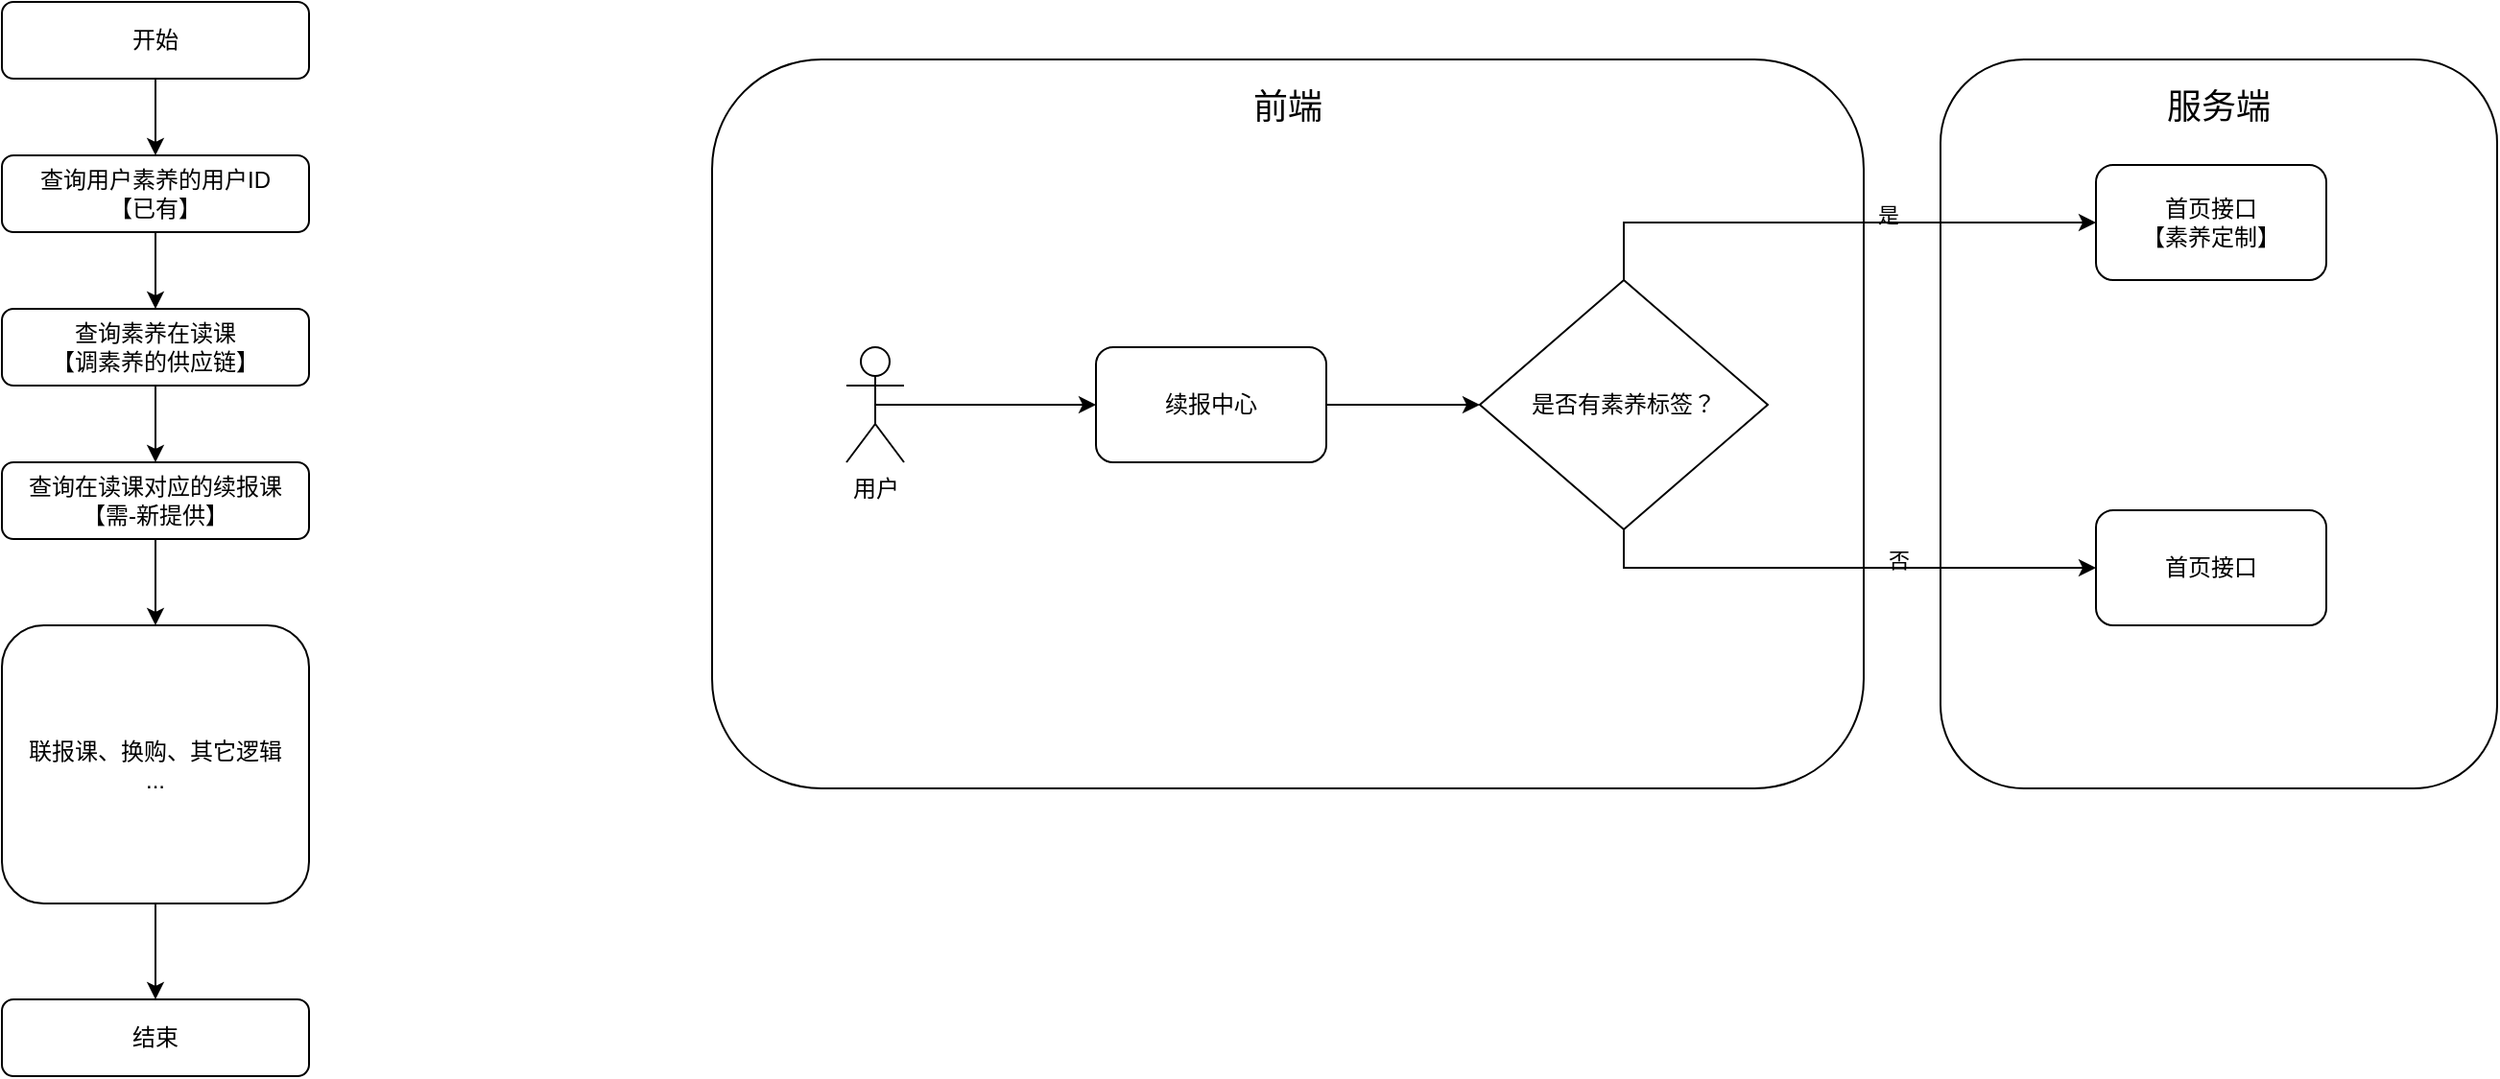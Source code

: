 <mxfile version="26.1.1">
  <diagram name="第 1 页" id="q1tvJXlYlXFpctMhTwmR">
    <mxGraphModel dx="1026" dy="589" grid="1" gridSize="10" guides="1" tooltips="1" connect="1" arrows="1" fold="1" page="1" pageScale="1" pageWidth="4800" pageHeight="4800" math="0" shadow="0">
      <root>
        <mxCell id="0" />
        <mxCell id="1" parent="0" />
        <mxCell id="w9khWlyOOLM3TBVSgfRv-37" value="" style="rounded=1;whiteSpace=wrap;html=1;labelBackgroundColor=none;" parent="1" vertex="1">
          <mxGeometry x="1520" y="140" width="290" height="380" as="geometry" />
        </mxCell>
        <mxCell id="w9khWlyOOLM3TBVSgfRv-36" value="" style="rounded=1;whiteSpace=wrap;html=1;labelBackgroundColor=none;" parent="1" vertex="1">
          <mxGeometry x="880" y="140" width="600" height="380" as="geometry" />
        </mxCell>
        <mxCell id="w9khWlyOOLM3TBVSgfRv-10" style="edgeStyle=orthogonalEdgeStyle;rounded=0;orthogonalLoop=1;jettySize=auto;html=1;exitX=0.5;exitY=1;exitDx=0;exitDy=0;entryX=0.5;entryY=0;entryDx=0;entryDy=0;labelBackgroundColor=none;fontColor=default;" parent="1" source="w9khWlyOOLM3TBVSgfRv-1" target="w9khWlyOOLM3TBVSgfRv-3" edge="1">
          <mxGeometry relative="1" as="geometry" />
        </mxCell>
        <mxCell id="w9khWlyOOLM3TBVSgfRv-1" value="开始" style="rounded=1;whiteSpace=wrap;html=1;labelBackgroundColor=none;" parent="1" vertex="1">
          <mxGeometry x="510" y="110" width="160" height="40" as="geometry" />
        </mxCell>
        <mxCell id="w9khWlyOOLM3TBVSgfRv-11" style="edgeStyle=orthogonalEdgeStyle;rounded=0;orthogonalLoop=1;jettySize=auto;html=1;exitX=0.5;exitY=1;exitDx=0;exitDy=0;labelBackgroundColor=none;fontColor=default;" parent="1" source="w9khWlyOOLM3TBVSgfRv-3" target="w9khWlyOOLM3TBVSgfRv-4" edge="1">
          <mxGeometry relative="1" as="geometry" />
        </mxCell>
        <mxCell id="w9khWlyOOLM3TBVSgfRv-3" value="查询用户素养的用户ID&lt;div&gt;【已有】&lt;/div&gt;" style="rounded=1;whiteSpace=wrap;html=1;labelBackgroundColor=none;" parent="1" vertex="1">
          <mxGeometry x="510" y="190" width="160" height="40" as="geometry" />
        </mxCell>
        <mxCell id="w9khWlyOOLM3TBVSgfRv-12" style="edgeStyle=orthogonalEdgeStyle;rounded=0;orthogonalLoop=1;jettySize=auto;html=1;exitX=0.5;exitY=1;exitDx=0;exitDy=0;labelBackgroundColor=none;fontColor=default;" parent="1" source="w9khWlyOOLM3TBVSgfRv-4" target="w9khWlyOOLM3TBVSgfRv-5" edge="1">
          <mxGeometry relative="1" as="geometry" />
        </mxCell>
        <mxCell id="w9khWlyOOLM3TBVSgfRv-4" value="查询素养在读课&lt;div&gt;【调素养的供应链】&lt;/div&gt;" style="rounded=1;whiteSpace=wrap;html=1;labelBackgroundColor=none;" parent="1" vertex="1">
          <mxGeometry x="510" y="270" width="160" height="40" as="geometry" />
        </mxCell>
        <mxCell id="w9khWlyOOLM3TBVSgfRv-13" style="edgeStyle=orthogonalEdgeStyle;rounded=0;orthogonalLoop=1;jettySize=auto;html=1;exitX=0.5;exitY=1;exitDx=0;exitDy=0;entryX=0.5;entryY=0;entryDx=0;entryDy=0;labelBackgroundColor=none;fontColor=default;" parent="1" source="w9khWlyOOLM3TBVSgfRv-5" target="w9khWlyOOLM3TBVSgfRv-6" edge="1">
          <mxGeometry relative="1" as="geometry" />
        </mxCell>
        <mxCell id="w9khWlyOOLM3TBVSgfRv-5" value="查询在读课对应的续报课&lt;br&gt;&lt;div&gt;【需-新提供】&lt;/div&gt;" style="rounded=1;whiteSpace=wrap;html=1;labelBackgroundColor=none;" parent="1" vertex="1">
          <mxGeometry x="510" y="350" width="160" height="40" as="geometry" />
        </mxCell>
        <mxCell id="OPFLzNdVfd6PTA-_NSvT-1" style="edgeStyle=orthogonalEdgeStyle;rounded=0;orthogonalLoop=1;jettySize=auto;html=1;exitX=0.5;exitY=1;exitDx=0;exitDy=0;labelBackgroundColor=none;fontColor=default;" edge="1" parent="1" source="w9khWlyOOLM3TBVSgfRv-6" target="w9khWlyOOLM3TBVSgfRv-9">
          <mxGeometry relative="1" as="geometry" />
        </mxCell>
        <mxCell id="w9khWlyOOLM3TBVSgfRv-6" value="联报课、换购、其它逻辑&lt;div&gt;...&lt;/div&gt;" style="rounded=1;whiteSpace=wrap;html=1;labelBackgroundColor=none;" parent="1" vertex="1">
          <mxGeometry x="510" y="435" width="160" height="145" as="geometry" />
        </mxCell>
        <mxCell id="w9khWlyOOLM3TBVSgfRv-9" value="结束" style="rounded=1;whiteSpace=wrap;html=1;labelBackgroundColor=none;" parent="1" vertex="1">
          <mxGeometry x="510" y="630" width="160" height="40" as="geometry" />
        </mxCell>
        <mxCell id="w9khWlyOOLM3TBVSgfRv-27" style="edgeStyle=orthogonalEdgeStyle;rounded=0;orthogonalLoop=1;jettySize=auto;html=1;exitX=0.5;exitY=0.5;exitDx=0;exitDy=0;exitPerimeter=0;labelBackgroundColor=none;fontColor=default;" parent="1" source="w9khWlyOOLM3TBVSgfRv-22" target="w9khWlyOOLM3TBVSgfRv-26" edge="1">
          <mxGeometry relative="1" as="geometry" />
        </mxCell>
        <mxCell id="w9khWlyOOLM3TBVSgfRv-22" value="用户" style="shape=umlActor;verticalLabelPosition=bottom;verticalAlign=top;html=1;outlineConnect=0;labelBackgroundColor=none;" parent="1" vertex="1">
          <mxGeometry x="950" y="290" width="30" height="60" as="geometry" />
        </mxCell>
        <mxCell id="w9khWlyOOLM3TBVSgfRv-29" style="edgeStyle=orthogonalEdgeStyle;rounded=0;orthogonalLoop=1;jettySize=auto;html=1;exitX=1;exitY=0.5;exitDx=0;exitDy=0;labelBackgroundColor=none;fontColor=default;" parent="1" source="w9khWlyOOLM3TBVSgfRv-26" target="w9khWlyOOLM3TBVSgfRv-28" edge="1">
          <mxGeometry relative="1" as="geometry" />
        </mxCell>
        <mxCell id="w9khWlyOOLM3TBVSgfRv-26" value="续报中心" style="rounded=1;whiteSpace=wrap;html=1;labelBackgroundColor=none;" parent="1" vertex="1">
          <mxGeometry x="1080" y="290" width="120" height="60" as="geometry" />
        </mxCell>
        <mxCell id="w9khWlyOOLM3TBVSgfRv-32" style="edgeStyle=orthogonalEdgeStyle;rounded=0;orthogonalLoop=1;jettySize=auto;html=1;exitX=0.5;exitY=0;exitDx=0;exitDy=0;labelBackgroundColor=none;fontColor=default;" parent="1" source="w9khWlyOOLM3TBVSgfRv-28" target="w9khWlyOOLM3TBVSgfRv-30" edge="1">
          <mxGeometry relative="1" as="geometry" />
        </mxCell>
        <mxCell id="w9khWlyOOLM3TBVSgfRv-33" value="是&amp;nbsp;&lt;div&gt;&lt;br&gt;&lt;/div&gt;" style="edgeLabel;html=1;align=center;verticalAlign=middle;resizable=0;points=[];labelBackgroundColor=none;" parent="w9khWlyOOLM3TBVSgfRv-32" vertex="1" connectable="0">
          <mxGeometry x="0.221" y="-3" relative="1" as="geometry">
            <mxPoint as="offset" />
          </mxGeometry>
        </mxCell>
        <mxCell id="w9khWlyOOLM3TBVSgfRv-34" style="edgeStyle=orthogonalEdgeStyle;rounded=0;orthogonalLoop=1;jettySize=auto;html=1;exitX=0.5;exitY=1;exitDx=0;exitDy=0;entryX=0;entryY=0.5;entryDx=0;entryDy=0;labelBackgroundColor=none;fontColor=default;" parent="1" source="w9khWlyOOLM3TBVSgfRv-28" target="w9khWlyOOLM3TBVSgfRv-31" edge="1">
          <mxGeometry relative="1" as="geometry" />
        </mxCell>
        <mxCell id="w9khWlyOOLM3TBVSgfRv-35" value="否&lt;div&gt;&lt;br&gt;&lt;/div&gt;" style="edgeLabel;html=1;align=center;verticalAlign=middle;resizable=0;points=[];labelBackgroundColor=none;" parent="w9khWlyOOLM3TBVSgfRv-34" vertex="1" connectable="0">
          <mxGeometry x="0.222" y="-3" relative="1" as="geometry">
            <mxPoint as="offset" />
          </mxGeometry>
        </mxCell>
        <mxCell id="w9khWlyOOLM3TBVSgfRv-28" value="是否有素养标签？" style="rhombus;whiteSpace=wrap;html=1;labelBackgroundColor=none;" parent="1" vertex="1">
          <mxGeometry x="1280" y="255" width="150" height="130" as="geometry" />
        </mxCell>
        <mxCell id="w9khWlyOOLM3TBVSgfRv-30" value="首页接口&lt;div&gt;【素养定制】&lt;/div&gt;" style="rounded=1;whiteSpace=wrap;html=1;labelBackgroundColor=none;" parent="1" vertex="1">
          <mxGeometry x="1601" y="195" width="120" height="60" as="geometry" />
        </mxCell>
        <mxCell id="w9khWlyOOLM3TBVSgfRv-31" value="首页接口" style="rounded=1;whiteSpace=wrap;html=1;labelBackgroundColor=none;" parent="1" vertex="1">
          <mxGeometry x="1601" y="375" width="120" height="60" as="geometry" />
        </mxCell>
        <mxCell id="w9khWlyOOLM3TBVSgfRv-38" value="&lt;font style=&quot;font-size: 18px;&quot;&gt;前端&lt;/font&gt;" style="text;html=1;align=center;verticalAlign=middle;whiteSpace=wrap;rounded=0;labelBackgroundColor=none;" parent="1" vertex="1">
          <mxGeometry x="1150" y="150" width="60" height="30" as="geometry" />
        </mxCell>
        <mxCell id="w9khWlyOOLM3TBVSgfRv-39" value="&lt;font style=&quot;font-size: 18px;&quot;&gt;服务端&lt;/font&gt;" style="text;html=1;align=center;verticalAlign=middle;whiteSpace=wrap;rounded=0;labelBackgroundColor=none;" parent="1" vertex="1">
          <mxGeometry x="1635" y="150" width="60" height="30" as="geometry" />
        </mxCell>
      </root>
    </mxGraphModel>
  </diagram>
</mxfile>
